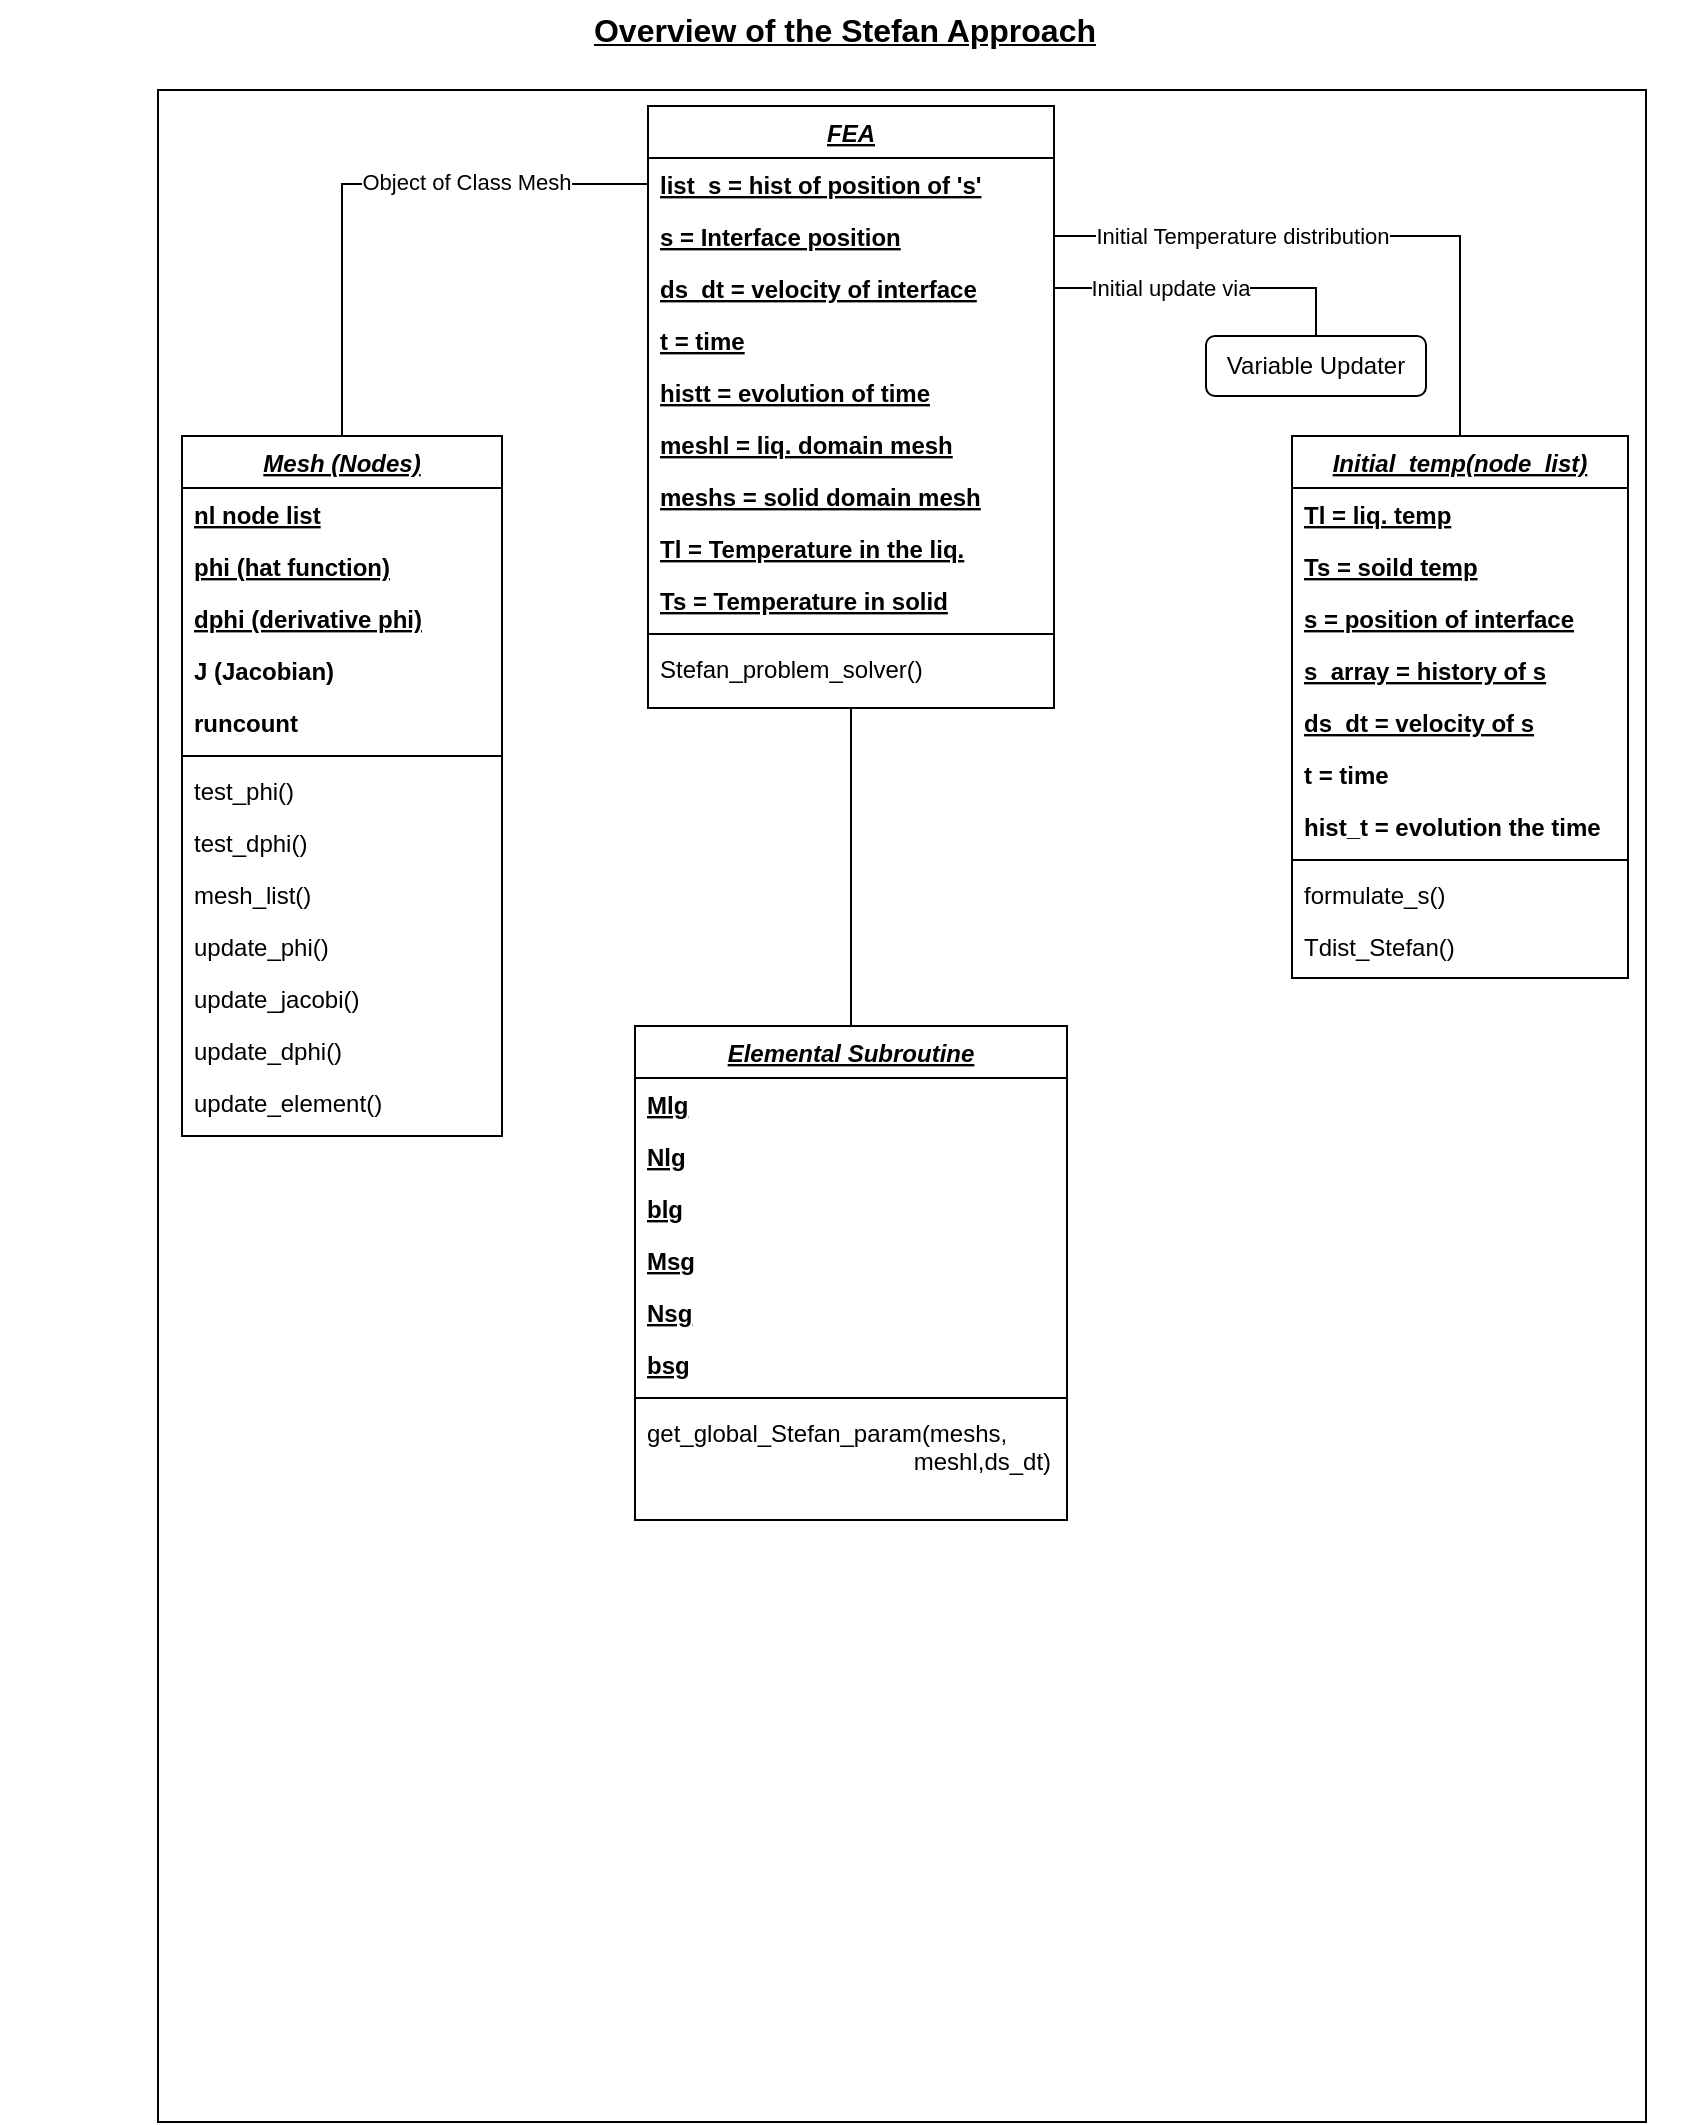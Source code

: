 <mxfile version="22.0.4" type="github">
  <diagram name="Page-1" id="ctLB3yJUCSkk44JP-rwN">
    <mxGraphModel dx="1259" dy="709" grid="0" gridSize="10" guides="1" tooltips="1" connect="1" arrows="1" fold="1" page="1" pageScale="1" pageWidth="850" pageHeight="1100" math="0" shadow="0">
      <root>
        <mxCell id="0" />
        <mxCell id="1" parent="0" />
        <mxCell id="BA94l3YE3ZW1GKEYYukk-1" value="" style="rounded=0;whiteSpace=wrap;html=1;" vertex="1" parent="1">
          <mxGeometry x="84" y="85" width="744" height="1016" as="geometry" />
        </mxCell>
        <mxCell id="BA94l3YE3ZW1GKEYYukk-2" style="edgeStyle=orthogonalEdgeStyle;rounded=0;orthogonalLoop=1;jettySize=auto;html=1;endArrow=none;endFill=0;" edge="1" parent="1" source="BA94l3YE3ZW1GKEYYukk-48" target="BA94l3YE3ZW1GKEYYukk-17">
          <mxGeometry relative="1" as="geometry" />
        </mxCell>
        <mxCell id="BA94l3YE3ZW1GKEYYukk-17" value="Elemental Subroutine" style="swimlane;fontStyle=7;align=center;verticalAlign=top;childLayout=stackLayout;horizontal=1;startSize=26;horizontalStack=0;resizeParent=1;resizeLast=0;collapsible=1;marginBottom=0;rounded=0;shadow=0;strokeWidth=1;" vertex="1" parent="1">
          <mxGeometry x="322.5" y="553" width="216" height="247" as="geometry">
            <mxRectangle x="287" y="353" width="160" height="26" as="alternateBounds" />
          </mxGeometry>
        </mxCell>
        <mxCell id="BA94l3YE3ZW1GKEYYukk-18" value="Mlg" style="text;align=left;verticalAlign=top;spacingLeft=4;spacingRight=4;overflow=hidden;rotatable=0;points=[[0,0.5],[1,0.5]];portConstraint=eastwest;rounded=0;shadow=0;html=0;fontStyle=5" vertex="1" parent="BA94l3YE3ZW1GKEYYukk-17">
          <mxGeometry y="26" width="216" height="26" as="geometry" />
        </mxCell>
        <mxCell id="BA94l3YE3ZW1GKEYYukk-19" value="Nlg" style="text;align=left;verticalAlign=top;spacingLeft=4;spacingRight=4;overflow=hidden;rotatable=0;points=[[0,0.5],[1,0.5]];portConstraint=eastwest;rounded=0;shadow=0;html=0;fontStyle=5" vertex="1" parent="BA94l3YE3ZW1GKEYYukk-17">
          <mxGeometry y="52" width="216" height="26" as="geometry" />
        </mxCell>
        <mxCell id="BA94l3YE3ZW1GKEYYukk-20" value="blg" style="text;align=left;verticalAlign=top;spacingLeft=4;spacingRight=4;overflow=hidden;rotatable=0;points=[[0,0.5],[1,0.5]];portConstraint=eastwest;rounded=0;shadow=0;html=0;fontStyle=5" vertex="1" parent="BA94l3YE3ZW1GKEYYukk-17">
          <mxGeometry y="78" width="216" height="26" as="geometry" />
        </mxCell>
        <mxCell id="BA94l3YE3ZW1GKEYYukk-21" value="Msg" style="text;align=left;verticalAlign=top;spacingLeft=4;spacingRight=4;overflow=hidden;rotatable=0;points=[[0,0.5],[1,0.5]];portConstraint=eastwest;rounded=0;shadow=0;html=0;fontStyle=5" vertex="1" parent="BA94l3YE3ZW1GKEYYukk-17">
          <mxGeometry y="104" width="216" height="26" as="geometry" />
        </mxCell>
        <mxCell id="BA94l3YE3ZW1GKEYYukk-22" value="Nsg" style="text;align=left;verticalAlign=top;spacingLeft=4;spacingRight=4;overflow=hidden;rotatable=0;points=[[0,0.5],[1,0.5]];portConstraint=eastwest;rounded=0;shadow=0;html=0;fontStyle=5" vertex="1" parent="BA94l3YE3ZW1GKEYYukk-17">
          <mxGeometry y="130" width="216" height="26" as="geometry" />
        </mxCell>
        <mxCell id="BA94l3YE3ZW1GKEYYukk-23" value="bsg" style="text;align=left;verticalAlign=top;spacingLeft=4;spacingRight=4;overflow=hidden;rotatable=0;points=[[0,0.5],[1,0.5]];portConstraint=eastwest;rounded=0;shadow=0;html=0;fontStyle=5" vertex="1" parent="BA94l3YE3ZW1GKEYYukk-17">
          <mxGeometry y="156" width="216" height="26" as="geometry" />
        </mxCell>
        <mxCell id="BA94l3YE3ZW1GKEYYukk-25" value="" style="line;html=1;strokeWidth=1;align=left;verticalAlign=middle;spacingTop=-1;spacingLeft=3;spacingRight=3;rotatable=0;labelPosition=right;points=[];portConstraint=eastwest;" vertex="1" parent="BA94l3YE3ZW1GKEYYukk-17">
          <mxGeometry y="182" width="216" height="8" as="geometry" />
        </mxCell>
        <mxCell id="BA94l3YE3ZW1GKEYYukk-26" value="get_global_Stefan_param(meshs,&#xa;                                        meshl,ds_dt)" style="text;align=left;verticalAlign=top;spacingLeft=4;spacingRight=4;overflow=hidden;rotatable=0;points=[[0,0.5],[1,0.5]];portConstraint=eastwest;" vertex="1" parent="BA94l3YE3ZW1GKEYYukk-17">
          <mxGeometry y="190" width="216" height="57" as="geometry" />
        </mxCell>
        <mxCell id="BA94l3YE3ZW1GKEYYukk-46" style="edgeStyle=orthogonalEdgeStyle;rounded=0;orthogonalLoop=1;jettySize=auto;html=1;entryX=0.5;entryY=0;entryDx=0;entryDy=0;endArrow=none;endFill=0;" edge="1" parent="1" source="BA94l3YE3ZW1GKEYYukk-50" target="BA94l3YE3ZW1GKEYYukk-57">
          <mxGeometry relative="1" as="geometry">
            <Array as="points">
              <mxPoint x="735" y="158" />
            </Array>
          </mxGeometry>
        </mxCell>
        <mxCell id="BA94l3YE3ZW1GKEYYukk-47" value="Initial Temperature distribution" style="edgeLabel;html=1;align=center;verticalAlign=middle;resizable=0;points=[];" vertex="1" connectable="0" parent="BA94l3YE3ZW1GKEYYukk-46">
          <mxGeometry x="-0.621" y="1" relative="1" as="geometry">
            <mxPoint x="36" y="1" as="offset" />
          </mxGeometry>
        </mxCell>
        <mxCell id="BA94l3YE3ZW1GKEYYukk-48" value="FEA" style="swimlane;fontStyle=7;align=center;verticalAlign=top;childLayout=stackLayout;horizontal=1;startSize=26;horizontalStack=0;resizeParent=1;resizeLast=0;collapsible=1;marginBottom=0;rounded=0;shadow=0;strokeWidth=1;" vertex="1" parent="1">
          <mxGeometry x="329" y="93" width="203" height="301" as="geometry">
            <mxRectangle x="293" y="73" width="160" height="26" as="alternateBounds" />
          </mxGeometry>
        </mxCell>
        <mxCell id="BA94l3YE3ZW1GKEYYukk-49" value="list_s = hist of position of &#39;s&#39;" style="text;align=left;verticalAlign=top;spacingLeft=4;spacingRight=4;overflow=hidden;rotatable=0;points=[[0,0.5],[1,0.5]];portConstraint=eastwest;fontStyle=5" vertex="1" parent="BA94l3YE3ZW1GKEYYukk-48">
          <mxGeometry y="26" width="203" height="26" as="geometry" />
        </mxCell>
        <mxCell id="BA94l3YE3ZW1GKEYYukk-50" value="s = Interface position" style="text;align=left;verticalAlign=top;spacingLeft=4;spacingRight=4;overflow=hidden;rotatable=0;points=[[0,0.5],[1,0.5]];portConstraint=eastwest;rounded=0;shadow=0;html=0;fontStyle=5" vertex="1" parent="BA94l3YE3ZW1GKEYYukk-48">
          <mxGeometry y="52" width="203" height="26" as="geometry" />
        </mxCell>
        <mxCell id="BA94l3YE3ZW1GKEYYukk-51" value="ds_dt = velocity of interface" style="text;align=left;verticalAlign=top;spacingLeft=4;spacingRight=4;overflow=hidden;rotatable=0;points=[[0,0.5],[1,0.5]];portConstraint=eastwest;rounded=0;shadow=0;html=0;fontStyle=5" vertex="1" parent="BA94l3YE3ZW1GKEYYukk-48">
          <mxGeometry y="78" width="203" height="26" as="geometry" />
        </mxCell>
        <mxCell id="BA94l3YE3ZW1GKEYYukk-52" value="t = time" style="text;align=left;verticalAlign=top;spacingLeft=4;spacingRight=4;overflow=hidden;rotatable=0;points=[[0,0.5],[1,0.5]];portConstraint=eastwest;rounded=0;shadow=0;html=0;fontStyle=5" vertex="1" parent="BA94l3YE3ZW1GKEYYukk-48">
          <mxGeometry y="104" width="203" height="26" as="geometry" />
        </mxCell>
        <mxCell id="BA94l3YE3ZW1GKEYYukk-53" value="histt = evolution of time" style="text;align=left;verticalAlign=top;spacingLeft=4;spacingRight=4;overflow=hidden;rotatable=0;points=[[0,0.5],[1,0.5]];portConstraint=eastwest;rounded=0;shadow=0;html=0;fontStyle=5" vertex="1" parent="BA94l3YE3ZW1GKEYYukk-48">
          <mxGeometry y="130" width="203" height="26" as="geometry" />
        </mxCell>
        <mxCell id="BA94l3YE3ZW1GKEYYukk-54" value="meshl = liq. domain mesh" style="text;align=left;verticalAlign=top;spacingLeft=4;spacingRight=4;overflow=hidden;rotatable=0;points=[[0,0.5],[1,0.5]];portConstraint=eastwest;rounded=0;shadow=0;html=0;fontStyle=5" vertex="1" parent="BA94l3YE3ZW1GKEYYukk-48">
          <mxGeometry y="156" width="203" height="26" as="geometry" />
        </mxCell>
        <mxCell id="BA94l3YE3ZW1GKEYYukk-88" value="meshs = solid domain mesh" style="text;align=left;verticalAlign=top;spacingLeft=4;spacingRight=4;overflow=hidden;rotatable=0;points=[[0,0.5],[1,0.5]];portConstraint=eastwest;rounded=0;shadow=0;html=0;fontStyle=5" vertex="1" parent="BA94l3YE3ZW1GKEYYukk-48">
          <mxGeometry y="182" width="203" height="26" as="geometry" />
        </mxCell>
        <mxCell id="BA94l3YE3ZW1GKEYYukk-89" value="Tl = Temperature in the liq." style="text;align=left;verticalAlign=top;spacingLeft=4;spacingRight=4;overflow=hidden;rotatable=0;points=[[0,0.5],[1,0.5]];portConstraint=eastwest;rounded=0;shadow=0;html=0;fontStyle=5" vertex="1" parent="BA94l3YE3ZW1GKEYYukk-48">
          <mxGeometry y="208" width="203" height="26" as="geometry" />
        </mxCell>
        <mxCell id="BA94l3YE3ZW1GKEYYukk-90" value="Ts = Temperature in solid" style="text;align=left;verticalAlign=top;spacingLeft=4;spacingRight=4;overflow=hidden;rotatable=0;points=[[0,0.5],[1,0.5]];portConstraint=eastwest;rounded=0;shadow=0;html=0;fontStyle=5" vertex="1" parent="BA94l3YE3ZW1GKEYYukk-48">
          <mxGeometry y="234" width="203" height="26" as="geometry" />
        </mxCell>
        <mxCell id="BA94l3YE3ZW1GKEYYukk-55" value="" style="line;html=1;strokeWidth=1;align=left;verticalAlign=middle;spacingTop=-1;spacingLeft=3;spacingRight=3;rotatable=0;labelPosition=right;points=[];portConstraint=eastwest;" vertex="1" parent="BA94l3YE3ZW1GKEYYukk-48">
          <mxGeometry y="260" width="203" height="8" as="geometry" />
        </mxCell>
        <mxCell id="BA94l3YE3ZW1GKEYYukk-56" value="Stefan_problem_solver()" style="text;align=left;verticalAlign=top;spacingLeft=4;spacingRight=4;overflow=hidden;rotatable=0;points=[[0,0.5],[1,0.5]];portConstraint=eastwest;" vertex="1" parent="BA94l3YE3ZW1GKEYYukk-48">
          <mxGeometry y="268" width="203" height="26" as="geometry" />
        </mxCell>
        <mxCell id="BA94l3YE3ZW1GKEYYukk-57" value="Initial_temp(node_list)" style="swimlane;fontStyle=7;align=center;verticalAlign=top;childLayout=stackLayout;horizontal=1;startSize=26;horizontalStack=0;resizeParent=1;resizeLast=0;collapsible=1;marginBottom=0;rounded=0;shadow=0;strokeWidth=1;" vertex="1" parent="1">
          <mxGeometry x="651" y="258" width="168" height="271" as="geometry">
            <mxRectangle x="230" y="140" width="160" height="26" as="alternateBounds" />
          </mxGeometry>
        </mxCell>
        <mxCell id="BA94l3YE3ZW1GKEYYukk-58" value="Tl = liq. temp" style="text;align=left;verticalAlign=top;spacingLeft=4;spacingRight=4;overflow=hidden;rotatable=0;points=[[0,0.5],[1,0.5]];portConstraint=eastwest;fontStyle=5" vertex="1" parent="BA94l3YE3ZW1GKEYYukk-57">
          <mxGeometry y="26" width="168" height="26" as="geometry" />
        </mxCell>
        <mxCell id="BA94l3YE3ZW1GKEYYukk-59" value="Ts = soild temp" style="text;align=left;verticalAlign=top;spacingLeft=4;spacingRight=4;overflow=hidden;rotatable=0;points=[[0,0.5],[1,0.5]];portConstraint=eastwest;fontStyle=5" vertex="1" parent="BA94l3YE3ZW1GKEYYukk-57">
          <mxGeometry y="52" width="168" height="26" as="geometry" />
        </mxCell>
        <mxCell id="BA94l3YE3ZW1GKEYYukk-60" value="s = position of interface" style="text;align=left;verticalAlign=top;spacingLeft=4;spacingRight=4;overflow=hidden;rotatable=0;points=[[0,0.5],[1,0.5]];portConstraint=eastwest;fontStyle=5" vertex="1" parent="BA94l3YE3ZW1GKEYYukk-57">
          <mxGeometry y="78" width="168" height="26" as="geometry" />
        </mxCell>
        <mxCell id="BA94l3YE3ZW1GKEYYukk-61" value="s_array = history of s" style="text;align=left;verticalAlign=top;spacingLeft=4;spacingRight=4;overflow=hidden;rotatable=0;points=[[0,0.5],[1,0.5]];portConstraint=eastwest;fontStyle=5" vertex="1" parent="BA94l3YE3ZW1GKEYYukk-57">
          <mxGeometry y="104" width="168" height="26" as="geometry" />
        </mxCell>
        <mxCell id="BA94l3YE3ZW1GKEYYukk-62" value="ds_dt = velocity of s" style="text;align=left;verticalAlign=top;spacingLeft=4;spacingRight=4;overflow=hidden;rotatable=0;points=[[0,0.5],[1,0.5]];portConstraint=eastwest;fontStyle=5" vertex="1" parent="BA94l3YE3ZW1GKEYYukk-57">
          <mxGeometry y="130" width="168" height="26" as="geometry" />
        </mxCell>
        <mxCell id="BA94l3YE3ZW1GKEYYukk-64" value="t = time" style="text;align=left;verticalAlign=top;spacingLeft=4;spacingRight=4;overflow=hidden;rotatable=0;points=[[0,0.5],[1,0.5]];portConstraint=eastwest;rounded=0;shadow=0;html=0;fontStyle=1" vertex="1" parent="BA94l3YE3ZW1GKEYYukk-57">
          <mxGeometry y="156" width="168" height="26" as="geometry" />
        </mxCell>
        <mxCell id="BA94l3YE3ZW1GKEYYukk-65" value="hist_t = evolution the time " style="text;align=left;verticalAlign=top;spacingLeft=4;spacingRight=4;overflow=hidden;rotatable=0;points=[[0,0.5],[1,0.5]];portConstraint=eastwest;rounded=0;shadow=0;html=0;fontStyle=1" vertex="1" parent="BA94l3YE3ZW1GKEYYukk-57">
          <mxGeometry y="182" width="168" height="26" as="geometry" />
        </mxCell>
        <mxCell id="BA94l3YE3ZW1GKEYYukk-63" value="" style="line;html=1;strokeWidth=1;align=left;verticalAlign=middle;spacingTop=-1;spacingLeft=3;spacingRight=3;rotatable=0;labelPosition=right;points=[];portConstraint=eastwest;" vertex="1" parent="BA94l3YE3ZW1GKEYYukk-57">
          <mxGeometry y="208" width="168" height="8" as="geometry" />
        </mxCell>
        <mxCell id="BA94l3YE3ZW1GKEYYukk-66" value="formulate_s()" style="text;align=left;verticalAlign=top;spacingLeft=4;spacingRight=4;overflow=hidden;rotatable=0;points=[[0,0.5],[1,0.5]];portConstraint=eastwest;" vertex="1" parent="BA94l3YE3ZW1GKEYYukk-57">
          <mxGeometry y="216" width="168" height="26" as="geometry" />
        </mxCell>
        <mxCell id="BA94l3YE3ZW1GKEYYukk-67" value="Tdist_Stefan()" style="text;align=left;verticalAlign=top;spacingLeft=4;spacingRight=4;overflow=hidden;rotatable=0;points=[[0,0.5],[1,0.5]];portConstraint=eastwest;" vertex="1" parent="BA94l3YE3ZW1GKEYYukk-57">
          <mxGeometry y="242" width="168" height="26" as="geometry" />
        </mxCell>
        <mxCell id="BA94l3YE3ZW1GKEYYukk-68" value="&lt;b&gt;&lt;font style=&quot;font-size: 16px;&quot;&gt;&lt;u&gt;Overview of the Stefan Approach&lt;/u&gt;&lt;/font&gt;&lt;/b&gt;" style="text;html=1;strokeColor=none;fillColor=none;align=center;verticalAlign=middle;whiteSpace=wrap;rounded=0;" vertex="1" parent="1">
          <mxGeometry x="5" y="40" width="845" height="30" as="geometry" />
        </mxCell>
        <mxCell id="BA94l3YE3ZW1GKEYYukk-69" value="Mesh (Nodes)" style="swimlane;fontStyle=7;align=center;verticalAlign=top;childLayout=stackLayout;horizontal=1;startSize=26;horizontalStack=0;resizeParent=1;resizeLast=0;collapsible=1;marginBottom=0;rounded=0;shadow=0;strokeWidth=1;" vertex="1" parent="1">
          <mxGeometry x="96" y="258" width="160" height="350" as="geometry">
            <mxRectangle x="230" y="140" width="160" height="26" as="alternateBounds" />
          </mxGeometry>
        </mxCell>
        <mxCell id="BA94l3YE3ZW1GKEYYukk-70" value="nl node list" style="text;align=left;verticalAlign=top;spacingLeft=4;spacingRight=4;overflow=hidden;rotatable=0;points=[[0,0.5],[1,0.5]];portConstraint=eastwest;fontStyle=5" vertex="1" parent="BA94l3YE3ZW1GKEYYukk-69">
          <mxGeometry y="26" width="160" height="26" as="geometry" />
        </mxCell>
        <mxCell id="BA94l3YE3ZW1GKEYYukk-71" value="phi (hat function)" style="text;align=left;verticalAlign=top;spacingLeft=4;spacingRight=4;overflow=hidden;rotatable=0;points=[[0,0.5],[1,0.5]];portConstraint=eastwest;rounded=0;shadow=0;html=0;fontStyle=5" vertex="1" parent="BA94l3YE3ZW1GKEYYukk-69">
          <mxGeometry y="52" width="160" height="26" as="geometry" />
        </mxCell>
        <mxCell id="BA94l3YE3ZW1GKEYYukk-72" value="dphi (derivative phi)" style="text;align=left;verticalAlign=top;spacingLeft=4;spacingRight=4;overflow=hidden;rotatable=0;points=[[0,0.5],[1,0.5]];portConstraint=eastwest;rounded=0;shadow=0;html=0;fontStyle=5" vertex="1" parent="BA94l3YE3ZW1GKEYYukk-69">
          <mxGeometry y="78" width="160" height="26" as="geometry" />
        </mxCell>
        <mxCell id="BA94l3YE3ZW1GKEYYukk-73" value="J (Jacobian)" style="text;align=left;verticalAlign=top;spacingLeft=4;spacingRight=4;overflow=hidden;rotatable=0;points=[[0,0.5],[1,0.5]];portConstraint=eastwest;fontStyle=1" vertex="1" parent="BA94l3YE3ZW1GKEYYukk-69">
          <mxGeometry y="104" width="160" height="26" as="geometry" />
        </mxCell>
        <mxCell id="BA94l3YE3ZW1GKEYYukk-74" value="runcount" style="text;align=left;verticalAlign=top;spacingLeft=4;spacingRight=4;overflow=hidden;rotatable=0;points=[[0,0.5],[1,0.5]];portConstraint=eastwest;fontStyle=1" vertex="1" parent="BA94l3YE3ZW1GKEYYukk-69">
          <mxGeometry y="130" width="160" height="26" as="geometry" />
        </mxCell>
        <mxCell id="BA94l3YE3ZW1GKEYYukk-75" value="" style="line;html=1;strokeWidth=1;align=left;verticalAlign=middle;spacingTop=-1;spacingLeft=3;spacingRight=3;rotatable=0;labelPosition=right;points=[];portConstraint=eastwest;" vertex="1" parent="BA94l3YE3ZW1GKEYYukk-69">
          <mxGeometry y="156" width="160" height="8" as="geometry" />
        </mxCell>
        <mxCell id="BA94l3YE3ZW1GKEYYukk-76" value="test_phi()" style="text;align=left;verticalAlign=top;spacingLeft=4;spacingRight=4;overflow=hidden;rotatable=0;points=[[0,0.5],[1,0.5]];portConstraint=eastwest;" vertex="1" parent="BA94l3YE3ZW1GKEYYukk-69">
          <mxGeometry y="164" width="160" height="26" as="geometry" />
        </mxCell>
        <mxCell id="BA94l3YE3ZW1GKEYYukk-77" value="test_dphi()" style="text;align=left;verticalAlign=top;spacingLeft=4;spacingRight=4;overflow=hidden;rotatable=0;points=[[0,0.5],[1,0.5]];portConstraint=eastwest;" vertex="1" parent="BA94l3YE3ZW1GKEYYukk-69">
          <mxGeometry y="190" width="160" height="26" as="geometry" />
        </mxCell>
        <mxCell id="BA94l3YE3ZW1GKEYYukk-78" value="mesh_list()" style="text;align=left;verticalAlign=top;spacingLeft=4;spacingRight=4;overflow=hidden;rotatable=0;points=[[0,0.5],[1,0.5]];portConstraint=eastwest;" vertex="1" parent="BA94l3YE3ZW1GKEYYukk-69">
          <mxGeometry y="216" width="160" height="26" as="geometry" />
        </mxCell>
        <mxCell id="BA94l3YE3ZW1GKEYYukk-79" value="update_phi()" style="text;align=left;verticalAlign=top;spacingLeft=4;spacingRight=4;overflow=hidden;rotatable=0;points=[[0,0.5],[1,0.5]];portConstraint=eastwest;" vertex="1" parent="BA94l3YE3ZW1GKEYYukk-69">
          <mxGeometry y="242" width="160" height="26" as="geometry" />
        </mxCell>
        <mxCell id="BA94l3YE3ZW1GKEYYukk-80" value="update_jacobi()" style="text;align=left;verticalAlign=top;spacingLeft=4;spacingRight=4;overflow=hidden;rotatable=0;points=[[0,0.5],[1,0.5]];portConstraint=eastwest;" vertex="1" parent="BA94l3YE3ZW1GKEYYukk-69">
          <mxGeometry y="268" width="160" height="26" as="geometry" />
        </mxCell>
        <mxCell id="BA94l3YE3ZW1GKEYYukk-81" value="update_dphi()" style="text;align=left;verticalAlign=top;spacingLeft=4;spacingRight=4;overflow=hidden;rotatable=0;points=[[0,0.5],[1,0.5]];portConstraint=eastwest;" vertex="1" parent="BA94l3YE3ZW1GKEYYukk-69">
          <mxGeometry y="294" width="160" height="26" as="geometry" />
        </mxCell>
        <mxCell id="BA94l3YE3ZW1GKEYYukk-82" value="update_element()" style="text;align=left;verticalAlign=top;spacingLeft=4;spacingRight=4;overflow=hidden;rotatable=0;points=[[0,0.5],[1,0.5]];portConstraint=eastwest;" vertex="1" parent="BA94l3YE3ZW1GKEYYukk-69">
          <mxGeometry y="320" width="160" height="26" as="geometry" />
        </mxCell>
        <mxCell id="BA94l3YE3ZW1GKEYYukk-83" style="edgeStyle=orthogonalEdgeStyle;rounded=0;orthogonalLoop=1;jettySize=auto;html=1;entryX=0.5;entryY=0;entryDx=0;entryDy=0;endArrow=none;endFill=0;" edge="1" parent="1" source="BA94l3YE3ZW1GKEYYukk-49" target="BA94l3YE3ZW1GKEYYukk-69">
          <mxGeometry relative="1" as="geometry" />
        </mxCell>
        <mxCell id="BA94l3YE3ZW1GKEYYukk-84" value="Object of Class Mesh" style="edgeLabel;html=1;align=center;verticalAlign=middle;resizable=0;points=[];" vertex="1" connectable="0" parent="BA94l3YE3ZW1GKEYYukk-83">
          <mxGeometry x="-0.349" y="-1" relative="1" as="geometry">
            <mxPoint as="offset" />
          </mxGeometry>
        </mxCell>
        <mxCell id="BA94l3YE3ZW1GKEYYukk-85" value="Variable Updater" style="rounded=1;whiteSpace=wrap;html=1;" vertex="1" parent="1">
          <mxGeometry x="608" y="208" width="110" height="30" as="geometry" />
        </mxCell>
        <mxCell id="BA94l3YE3ZW1GKEYYukk-86" style="edgeStyle=orthogonalEdgeStyle;rounded=0;orthogonalLoop=1;jettySize=auto;html=1;exitX=1;exitY=0.5;exitDx=0;exitDy=0;entryX=0.5;entryY=0;entryDx=0;entryDy=0;endArrow=none;endFill=0;" edge="1" parent="1" source="BA94l3YE3ZW1GKEYYukk-51" target="BA94l3YE3ZW1GKEYYukk-85">
          <mxGeometry relative="1" as="geometry" />
        </mxCell>
        <mxCell id="BA94l3YE3ZW1GKEYYukk-87" value="Initial update via" style="edgeLabel;html=1;align=center;verticalAlign=middle;resizable=0;points=[];" vertex="1" connectable="0" parent="BA94l3YE3ZW1GKEYYukk-86">
          <mxGeometry x="-0.433" y="-3" relative="1" as="geometry">
            <mxPoint x="14" y="-3" as="offset" />
          </mxGeometry>
        </mxCell>
      </root>
    </mxGraphModel>
  </diagram>
</mxfile>
